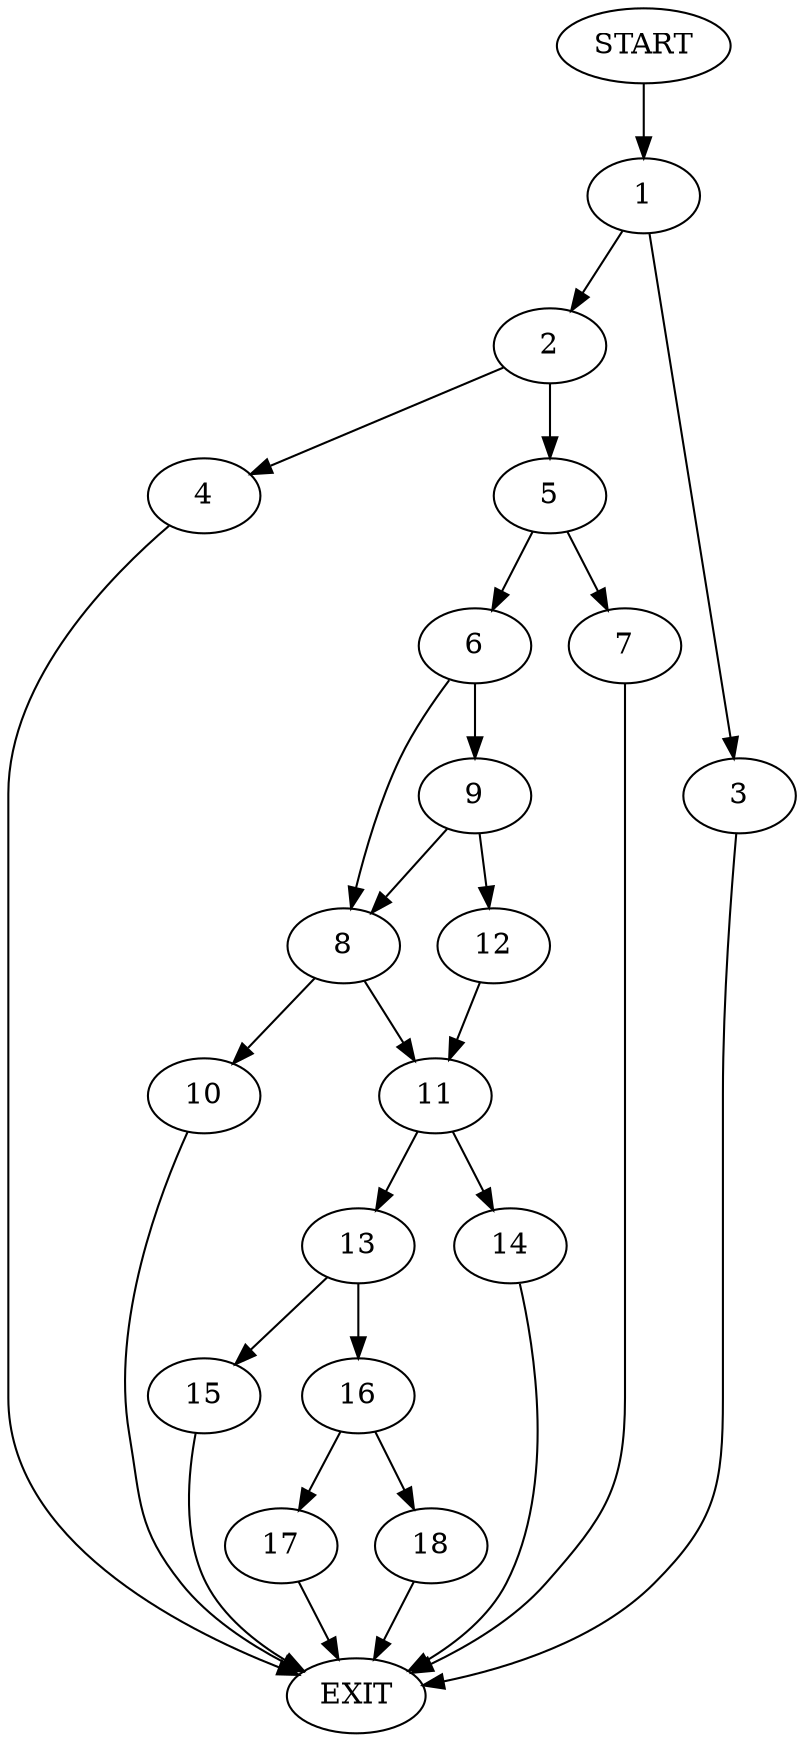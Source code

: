 digraph {
0 [label="START"]
19 [label="EXIT"]
0 -> 1
1 -> 2
1 -> 3
3 -> 19
2 -> 4
2 -> 5
4 -> 19
5 -> 6
5 -> 7
6 -> 8
6 -> 9
7 -> 19
8 -> 10
8 -> 11
9 -> 8
9 -> 12
12 -> 11
11 -> 13
11 -> 14
10 -> 19
14 -> 19
13 -> 15
13 -> 16
15 -> 19
16 -> 17
16 -> 18
17 -> 19
18 -> 19
}
